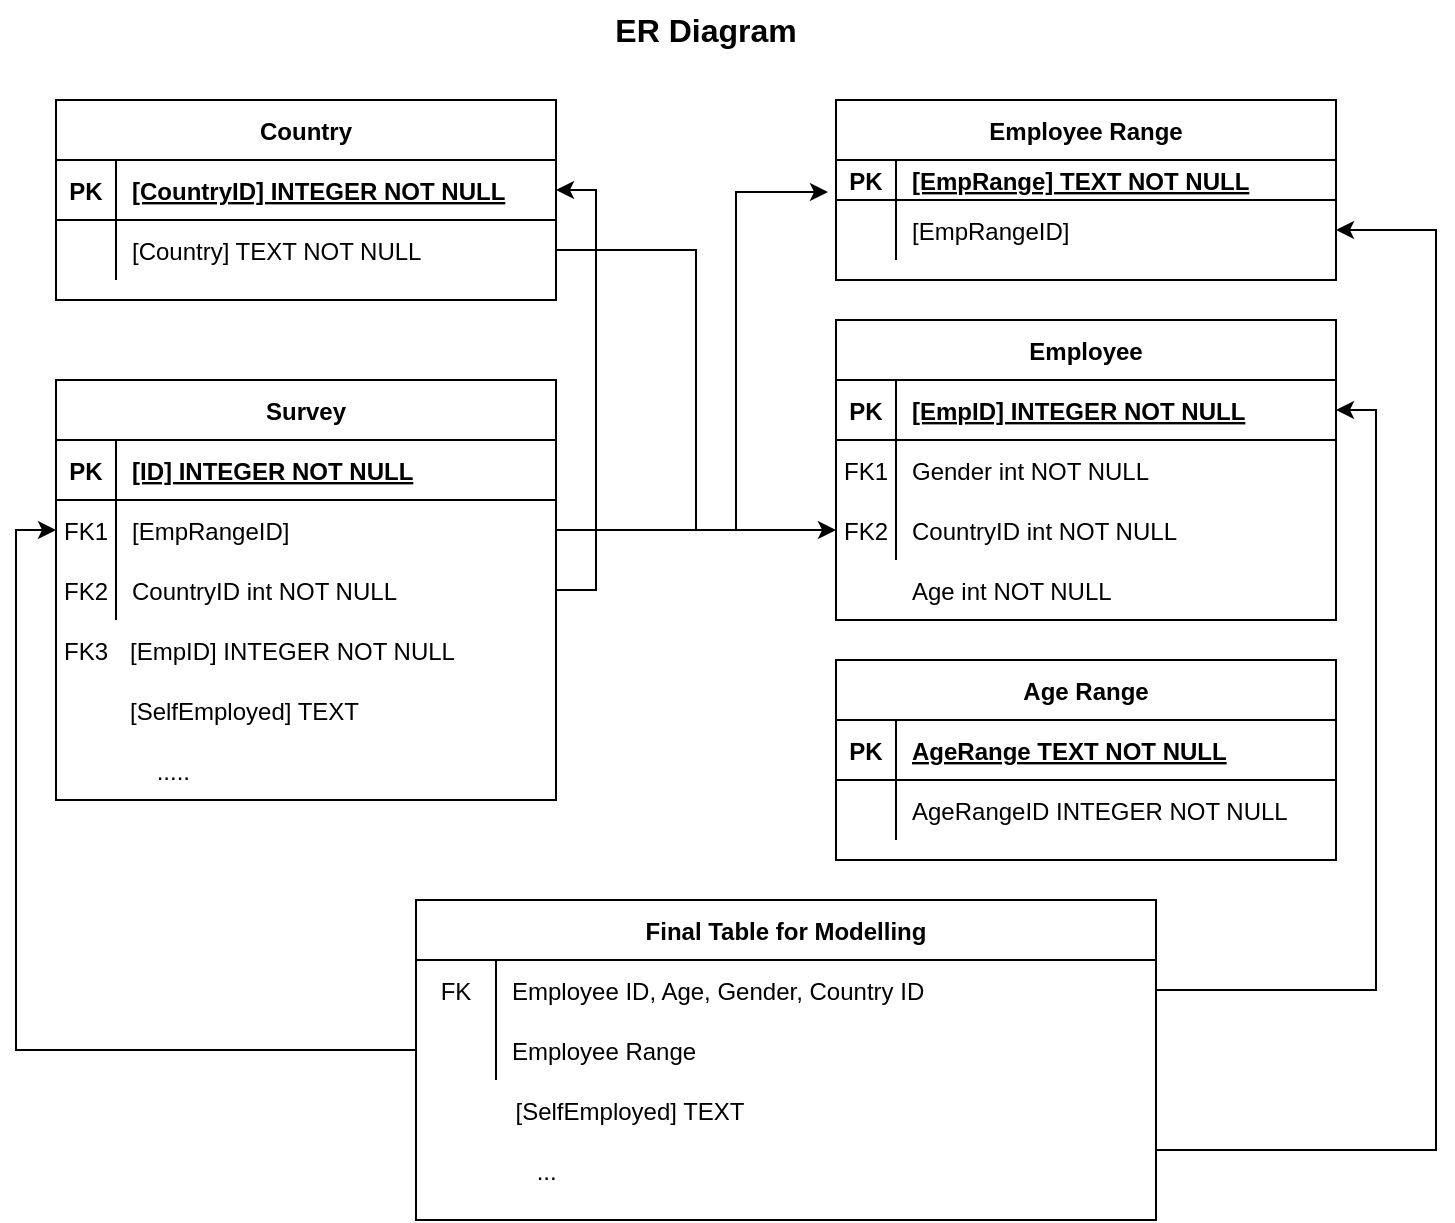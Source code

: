 <mxfile version="20.7.3" type="device"><diagram id="R2lEEEUBdFMjLlhIrx00" name="Page-1"><mxGraphModel dx="1272" dy="821" grid="1" gridSize="10" guides="1" tooltips="1" connect="1" arrows="1" fold="1" page="1" pageScale="1" pageWidth="850" pageHeight="1100" math="0" shadow="0" extFonts="Permanent Marker^https://fonts.googleapis.com/css?family=Permanent+Marker"><root><mxCell id="0"/><mxCell id="1" parent="0"/><mxCell id="C-vyLk0tnHw3VtMMgP7b-23" value="Age Range" style="shape=table;startSize=30;container=1;collapsible=1;childLayout=tableLayout;fixedRows=1;rowLines=0;fontStyle=1;align=center;resizeLast=1;" parent="1" vertex="1"><mxGeometry x="470" y="360" width="250" height="100" as="geometry"/></mxCell><mxCell id="C-vyLk0tnHw3VtMMgP7b-24" value="" style="shape=partialRectangle;collapsible=0;dropTarget=0;pointerEvents=0;fillColor=none;points=[[0,0.5],[1,0.5]];portConstraint=eastwest;top=0;left=0;right=0;bottom=1;" parent="C-vyLk0tnHw3VtMMgP7b-23" vertex="1"><mxGeometry y="30" width="250" height="30" as="geometry"/></mxCell><mxCell id="C-vyLk0tnHw3VtMMgP7b-25" value="PK" style="shape=partialRectangle;overflow=hidden;connectable=0;fillColor=none;top=0;left=0;bottom=0;right=0;fontStyle=1;" parent="C-vyLk0tnHw3VtMMgP7b-24" vertex="1"><mxGeometry width="30" height="30" as="geometry"><mxRectangle width="30" height="30" as="alternateBounds"/></mxGeometry></mxCell><mxCell id="C-vyLk0tnHw3VtMMgP7b-26" value="AgeRange TEXT NOT NULL " style="shape=partialRectangle;overflow=hidden;connectable=0;fillColor=none;top=0;left=0;bottom=0;right=0;align=left;spacingLeft=6;fontStyle=5;" parent="C-vyLk0tnHw3VtMMgP7b-24" vertex="1"><mxGeometry x="30" width="220" height="30" as="geometry"><mxRectangle width="220" height="30" as="alternateBounds"/></mxGeometry></mxCell><mxCell id="C-vyLk0tnHw3VtMMgP7b-27" value="" style="shape=partialRectangle;collapsible=0;dropTarget=0;pointerEvents=0;fillColor=none;points=[[0,0.5],[1,0.5]];portConstraint=eastwest;top=0;left=0;right=0;bottom=0;" parent="C-vyLk0tnHw3VtMMgP7b-23" vertex="1"><mxGeometry y="60" width="250" height="30" as="geometry"/></mxCell><mxCell id="C-vyLk0tnHw3VtMMgP7b-28" value="" style="shape=partialRectangle;overflow=hidden;connectable=0;fillColor=none;top=0;left=0;bottom=0;right=0;" parent="C-vyLk0tnHw3VtMMgP7b-27" vertex="1"><mxGeometry width="30" height="30" as="geometry"><mxRectangle width="30" height="30" as="alternateBounds"/></mxGeometry></mxCell><mxCell id="C-vyLk0tnHw3VtMMgP7b-29" value="AgeRangeID INTEGER NOT NULL" style="shape=partialRectangle;overflow=hidden;connectable=0;fillColor=none;top=0;left=0;bottom=0;right=0;align=left;spacingLeft=6;" parent="C-vyLk0tnHw3VtMMgP7b-27" vertex="1"><mxGeometry x="30" width="220" height="30" as="geometry"><mxRectangle width="220" height="30" as="alternateBounds"/></mxGeometry></mxCell><mxCell id="qqJi_m1hdz-8kfhwyn8Y-1" value="Country" style="shape=table;startSize=30;container=1;collapsible=1;childLayout=tableLayout;fixedRows=1;rowLines=0;fontStyle=1;align=center;resizeLast=1;" vertex="1" parent="1"><mxGeometry x="80" y="80" width="250" height="100" as="geometry"/></mxCell><mxCell id="qqJi_m1hdz-8kfhwyn8Y-2" value="" style="shape=partialRectangle;collapsible=0;dropTarget=0;pointerEvents=0;fillColor=none;points=[[0,0.5],[1,0.5]];portConstraint=eastwest;top=0;left=0;right=0;bottom=1;" vertex="1" parent="qqJi_m1hdz-8kfhwyn8Y-1"><mxGeometry y="30" width="250" height="30" as="geometry"/></mxCell><mxCell id="qqJi_m1hdz-8kfhwyn8Y-3" value="PK" style="shape=partialRectangle;overflow=hidden;connectable=0;fillColor=none;top=0;left=0;bottom=0;right=0;fontStyle=1;" vertex="1" parent="qqJi_m1hdz-8kfhwyn8Y-2"><mxGeometry width="30" height="30" as="geometry"><mxRectangle width="30" height="30" as="alternateBounds"/></mxGeometry></mxCell><mxCell id="qqJi_m1hdz-8kfhwyn8Y-4" value="[CountryID] INTEGER NOT NULL" style="shape=partialRectangle;overflow=hidden;connectable=0;fillColor=none;top=0;left=0;bottom=0;right=0;align=left;spacingLeft=6;fontStyle=5;" vertex="1" parent="qqJi_m1hdz-8kfhwyn8Y-2"><mxGeometry x="30" width="220" height="30" as="geometry"><mxRectangle width="220" height="30" as="alternateBounds"/></mxGeometry></mxCell><mxCell id="qqJi_m1hdz-8kfhwyn8Y-5" value="" style="shape=partialRectangle;collapsible=0;dropTarget=0;pointerEvents=0;fillColor=none;points=[[0,0.5],[1,0.5]];portConstraint=eastwest;top=0;left=0;right=0;bottom=0;" vertex="1" parent="qqJi_m1hdz-8kfhwyn8Y-1"><mxGeometry y="60" width="250" height="30" as="geometry"/></mxCell><mxCell id="qqJi_m1hdz-8kfhwyn8Y-6" value="" style="shape=partialRectangle;overflow=hidden;connectable=0;fillColor=none;top=0;left=0;bottom=0;right=0;" vertex="1" parent="qqJi_m1hdz-8kfhwyn8Y-5"><mxGeometry width="30" height="30" as="geometry"><mxRectangle width="30" height="30" as="alternateBounds"/></mxGeometry></mxCell><mxCell id="qqJi_m1hdz-8kfhwyn8Y-7" value="[Country] TEXT NOT NULL" style="shape=partialRectangle;overflow=hidden;connectable=0;fillColor=none;top=0;left=0;bottom=0;right=0;align=left;spacingLeft=6;" vertex="1" parent="qqJi_m1hdz-8kfhwyn8Y-5"><mxGeometry x="30" width="220" height="30" as="geometry"><mxRectangle width="220" height="30" as="alternateBounds"/></mxGeometry></mxCell><mxCell id="qqJi_m1hdz-8kfhwyn8Y-8" value="Employee Range" style="shape=table;startSize=30;container=1;collapsible=1;childLayout=tableLayout;fixedRows=1;rowLines=0;fontStyle=1;align=center;resizeLast=1;" vertex="1" parent="1"><mxGeometry x="470" y="80" width="250" height="90" as="geometry"/></mxCell><mxCell id="qqJi_m1hdz-8kfhwyn8Y-9" value="" style="shape=partialRectangle;collapsible=0;dropTarget=0;pointerEvents=0;fillColor=none;points=[[0,0.5],[1,0.5]];portConstraint=eastwest;top=0;left=0;right=0;bottom=1;" vertex="1" parent="qqJi_m1hdz-8kfhwyn8Y-8"><mxGeometry y="30" width="250" height="20" as="geometry"/></mxCell><mxCell id="qqJi_m1hdz-8kfhwyn8Y-10" value="PK" style="shape=partialRectangle;overflow=hidden;connectable=0;fillColor=none;top=0;left=0;bottom=0;right=0;fontStyle=1;" vertex="1" parent="qqJi_m1hdz-8kfhwyn8Y-9"><mxGeometry width="30" height="20" as="geometry"><mxRectangle width="30" height="20" as="alternateBounds"/></mxGeometry></mxCell><mxCell id="qqJi_m1hdz-8kfhwyn8Y-11" value="[EmpRange] TEXT NOT NULL" style="shape=partialRectangle;overflow=hidden;connectable=0;fillColor=none;top=0;left=0;bottom=0;right=0;align=left;spacingLeft=6;fontStyle=5;" vertex="1" parent="qqJi_m1hdz-8kfhwyn8Y-9"><mxGeometry x="30" width="220" height="20" as="geometry"><mxRectangle width="220" height="20" as="alternateBounds"/></mxGeometry></mxCell><mxCell id="qqJi_m1hdz-8kfhwyn8Y-12" value="" style="shape=partialRectangle;collapsible=0;dropTarget=0;pointerEvents=0;fillColor=none;points=[[0,0.5],[1,0.5]];portConstraint=eastwest;top=0;left=0;right=0;bottom=0;" vertex="1" parent="qqJi_m1hdz-8kfhwyn8Y-8"><mxGeometry y="50" width="250" height="30" as="geometry"/></mxCell><mxCell id="qqJi_m1hdz-8kfhwyn8Y-13" value="" style="shape=partialRectangle;overflow=hidden;connectable=0;fillColor=none;top=0;left=0;bottom=0;right=0;" vertex="1" parent="qqJi_m1hdz-8kfhwyn8Y-12"><mxGeometry width="30" height="30" as="geometry"><mxRectangle width="30" height="30" as="alternateBounds"/></mxGeometry></mxCell><mxCell id="qqJi_m1hdz-8kfhwyn8Y-14" value="[EmpRangeID]" style="shape=partialRectangle;overflow=hidden;connectable=0;fillColor=none;top=0;left=0;bottom=0;right=0;align=left;spacingLeft=6;" vertex="1" parent="qqJi_m1hdz-8kfhwyn8Y-12"><mxGeometry x="30" width="220" height="30" as="geometry"><mxRectangle width="220" height="30" as="alternateBounds"/></mxGeometry></mxCell><mxCell id="qqJi_m1hdz-8kfhwyn8Y-23" value="Employee" style="shape=table;startSize=30;container=1;collapsible=1;childLayout=tableLayout;fixedRows=1;rowLines=0;fontStyle=1;align=center;resizeLast=1;" vertex="1" parent="1"><mxGeometry x="470" y="190" width="250" height="150" as="geometry"/></mxCell><mxCell id="qqJi_m1hdz-8kfhwyn8Y-24" value="" style="shape=partialRectangle;collapsible=0;dropTarget=0;pointerEvents=0;fillColor=none;points=[[0,0.5],[1,0.5]];portConstraint=eastwest;top=0;left=0;right=0;bottom=1;" vertex="1" parent="qqJi_m1hdz-8kfhwyn8Y-23"><mxGeometry y="30" width="250" height="30" as="geometry"/></mxCell><mxCell id="qqJi_m1hdz-8kfhwyn8Y-25" value="PK" style="shape=partialRectangle;overflow=hidden;connectable=0;fillColor=none;top=0;left=0;bottom=0;right=0;fontStyle=1;" vertex="1" parent="qqJi_m1hdz-8kfhwyn8Y-24"><mxGeometry width="30" height="30" as="geometry"><mxRectangle width="30" height="30" as="alternateBounds"/></mxGeometry></mxCell><mxCell id="qqJi_m1hdz-8kfhwyn8Y-26" value="[EmpID] INTEGER NOT NULL" style="shape=partialRectangle;overflow=hidden;connectable=0;fillColor=none;top=0;left=0;bottom=0;right=0;align=left;spacingLeft=6;fontStyle=5;" vertex="1" parent="qqJi_m1hdz-8kfhwyn8Y-24"><mxGeometry x="30" width="220" height="30" as="geometry"><mxRectangle width="220" height="30" as="alternateBounds"/></mxGeometry></mxCell><mxCell id="qqJi_m1hdz-8kfhwyn8Y-27" value="" style="shape=partialRectangle;collapsible=0;dropTarget=0;pointerEvents=0;fillColor=none;points=[[0,0.5],[1,0.5]];portConstraint=eastwest;top=0;left=0;right=0;bottom=0;" vertex="1" parent="qqJi_m1hdz-8kfhwyn8Y-23"><mxGeometry y="60" width="250" height="30" as="geometry"/></mxCell><mxCell id="qqJi_m1hdz-8kfhwyn8Y-28" value="FK1" style="shape=partialRectangle;overflow=hidden;connectable=0;fillColor=none;top=0;left=0;bottom=0;right=0;" vertex="1" parent="qqJi_m1hdz-8kfhwyn8Y-27"><mxGeometry width="30" height="30" as="geometry"><mxRectangle width="30" height="30" as="alternateBounds"/></mxGeometry></mxCell><mxCell id="qqJi_m1hdz-8kfhwyn8Y-29" value="Gender int NOT NULL" style="shape=partialRectangle;overflow=hidden;connectable=0;fillColor=none;top=0;left=0;bottom=0;right=0;align=left;spacingLeft=6;" vertex="1" parent="qqJi_m1hdz-8kfhwyn8Y-27"><mxGeometry x="30" width="220" height="30" as="geometry"><mxRectangle width="220" height="30" as="alternateBounds"/></mxGeometry></mxCell><mxCell id="qqJi_m1hdz-8kfhwyn8Y-30" value="" style="shape=partialRectangle;collapsible=0;dropTarget=0;pointerEvents=0;fillColor=none;points=[[0,0.5],[1,0.5]];portConstraint=eastwest;top=0;left=0;right=0;bottom=0;" vertex="1" parent="qqJi_m1hdz-8kfhwyn8Y-23"><mxGeometry y="90" width="250" height="30" as="geometry"/></mxCell><mxCell id="qqJi_m1hdz-8kfhwyn8Y-31" value="FK2" style="shape=partialRectangle;overflow=hidden;connectable=0;fillColor=none;top=0;left=0;bottom=0;right=0;" vertex="1" parent="qqJi_m1hdz-8kfhwyn8Y-30"><mxGeometry width="30" height="30" as="geometry"><mxRectangle width="30" height="30" as="alternateBounds"/></mxGeometry></mxCell><mxCell id="qqJi_m1hdz-8kfhwyn8Y-32" value="CountryID int NOT NULL" style="shape=partialRectangle;overflow=hidden;connectable=0;fillColor=none;top=0;left=0;bottom=0;right=0;align=left;spacingLeft=6;" vertex="1" parent="qqJi_m1hdz-8kfhwyn8Y-30"><mxGeometry x="30" width="220" height="30" as="geometry"><mxRectangle width="220" height="30" as="alternateBounds"/></mxGeometry></mxCell><mxCell id="qqJi_m1hdz-8kfhwyn8Y-34" value="" style="shape=partialRectangle;collapsible=0;dropTarget=0;pointerEvents=0;fillColor=none;points=[[0,0.5],[1,0.5]];portConstraint=eastwest;top=0;left=0;right=0;bottom=0;" vertex="1" parent="1"><mxGeometry x="470" y="310" width="250" height="30" as="geometry"/></mxCell><mxCell id="qqJi_m1hdz-8kfhwyn8Y-35" value="" style="shape=partialRectangle;overflow=hidden;connectable=0;fillColor=none;top=0;left=0;bottom=0;right=0;" vertex="1" parent="qqJi_m1hdz-8kfhwyn8Y-34"><mxGeometry width="30" height="30" as="geometry"><mxRectangle width="30" height="30" as="alternateBounds"/></mxGeometry></mxCell><mxCell id="qqJi_m1hdz-8kfhwyn8Y-36" value="Age int NOT NULL" style="shape=partialRectangle;overflow=hidden;connectable=0;fillColor=none;top=0;left=0;bottom=0;right=0;align=left;spacingLeft=6;" vertex="1" parent="qqJi_m1hdz-8kfhwyn8Y-34"><mxGeometry x="30" width="220" height="30" as="geometry"><mxRectangle width="220" height="30" as="alternateBounds"/></mxGeometry></mxCell><mxCell id="qqJi_m1hdz-8kfhwyn8Y-37" value="Survey" style="shape=table;startSize=30;container=1;collapsible=1;childLayout=tableLayout;fixedRows=1;rowLines=0;fontStyle=1;align=center;resizeLast=1;" vertex="1" parent="1"><mxGeometry x="80" y="220" width="250" height="210" as="geometry"/></mxCell><mxCell id="qqJi_m1hdz-8kfhwyn8Y-38" value="" style="shape=partialRectangle;collapsible=0;dropTarget=0;pointerEvents=0;fillColor=none;points=[[0,0.5],[1,0.5]];portConstraint=eastwest;top=0;left=0;right=0;bottom=1;" vertex="1" parent="qqJi_m1hdz-8kfhwyn8Y-37"><mxGeometry y="30" width="250" height="30" as="geometry"/></mxCell><mxCell id="qqJi_m1hdz-8kfhwyn8Y-39" value="PK" style="shape=partialRectangle;overflow=hidden;connectable=0;fillColor=none;top=0;left=0;bottom=0;right=0;fontStyle=1;" vertex="1" parent="qqJi_m1hdz-8kfhwyn8Y-38"><mxGeometry width="30" height="30" as="geometry"><mxRectangle width="30" height="30" as="alternateBounds"/></mxGeometry></mxCell><mxCell id="qqJi_m1hdz-8kfhwyn8Y-40" value="[ID] INTEGER NOT NULL" style="shape=partialRectangle;overflow=hidden;connectable=0;fillColor=none;top=0;left=0;bottom=0;right=0;align=left;spacingLeft=6;fontStyle=5;" vertex="1" parent="qqJi_m1hdz-8kfhwyn8Y-38"><mxGeometry x="30" width="220" height="30" as="geometry"><mxRectangle width="220" height="30" as="alternateBounds"/></mxGeometry></mxCell><mxCell id="qqJi_m1hdz-8kfhwyn8Y-41" value="" style="shape=partialRectangle;collapsible=0;dropTarget=0;pointerEvents=0;fillColor=none;points=[[0,0.5],[1,0.5]];portConstraint=eastwest;top=0;left=0;right=0;bottom=0;" vertex="1" parent="qqJi_m1hdz-8kfhwyn8Y-37"><mxGeometry y="60" width="250" height="30" as="geometry"/></mxCell><mxCell id="qqJi_m1hdz-8kfhwyn8Y-42" value="FK1" style="shape=partialRectangle;overflow=hidden;connectable=0;fillColor=none;top=0;left=0;bottom=0;right=0;" vertex="1" parent="qqJi_m1hdz-8kfhwyn8Y-41"><mxGeometry width="30" height="30" as="geometry"><mxRectangle width="30" height="30" as="alternateBounds"/></mxGeometry></mxCell><mxCell id="qqJi_m1hdz-8kfhwyn8Y-43" value="[EmpRangeID]" style="shape=partialRectangle;overflow=hidden;connectable=0;fillColor=none;top=0;left=0;bottom=0;right=0;align=left;spacingLeft=6;" vertex="1" parent="qqJi_m1hdz-8kfhwyn8Y-41"><mxGeometry x="30" width="220" height="30" as="geometry"><mxRectangle width="220" height="30" as="alternateBounds"/></mxGeometry></mxCell><mxCell id="qqJi_m1hdz-8kfhwyn8Y-44" value="" style="shape=partialRectangle;collapsible=0;dropTarget=0;pointerEvents=0;fillColor=none;points=[[0,0.5],[1,0.5]];portConstraint=eastwest;top=0;left=0;right=0;bottom=0;" vertex="1" parent="qqJi_m1hdz-8kfhwyn8Y-37"><mxGeometry y="90" width="250" height="30" as="geometry"/></mxCell><mxCell id="qqJi_m1hdz-8kfhwyn8Y-45" value="FK2" style="shape=partialRectangle;overflow=hidden;connectable=0;fillColor=none;top=0;left=0;bottom=0;right=0;" vertex="1" parent="qqJi_m1hdz-8kfhwyn8Y-44"><mxGeometry width="30" height="30" as="geometry"><mxRectangle width="30" height="30" as="alternateBounds"/></mxGeometry></mxCell><mxCell id="qqJi_m1hdz-8kfhwyn8Y-46" value="CountryID int NOT NULL" style="shape=partialRectangle;overflow=hidden;connectable=0;fillColor=none;top=0;left=0;bottom=0;right=0;align=left;spacingLeft=6;" vertex="1" parent="qqJi_m1hdz-8kfhwyn8Y-44"><mxGeometry x="30" width="220" height="30" as="geometry"><mxRectangle width="220" height="30" as="alternateBounds"/></mxGeometry></mxCell><mxCell id="qqJi_m1hdz-8kfhwyn8Y-47" style="edgeStyle=orthogonalEdgeStyle;rounded=0;orthogonalLoop=1;jettySize=auto;html=1;exitX=1;exitY=0.5;exitDx=0;exitDy=0;entryX=0;entryY=0.5;entryDx=0;entryDy=0;" edge="1" parent="1" source="qqJi_m1hdz-8kfhwyn8Y-5" target="qqJi_m1hdz-8kfhwyn8Y-30"><mxGeometry relative="1" as="geometry"/></mxCell><mxCell id="qqJi_m1hdz-8kfhwyn8Y-52" value="" style="shape=partialRectangle;collapsible=0;dropTarget=0;pointerEvents=0;fillColor=none;points=[[0,0.5],[1,0.5]];portConstraint=eastwest;top=0;left=0;right=0;bottom=0;" vertex="1" parent="1"><mxGeometry x="80" y="340" width="250" height="30" as="geometry"/></mxCell><mxCell id="qqJi_m1hdz-8kfhwyn8Y-53" value="FK3" style="shape=partialRectangle;overflow=hidden;connectable=0;fillColor=none;top=0;left=0;bottom=0;right=0;" vertex="1" parent="qqJi_m1hdz-8kfhwyn8Y-52"><mxGeometry width="30" height="30" as="geometry"><mxRectangle width="30" height="30" as="alternateBounds"/></mxGeometry></mxCell><mxCell id="qqJi_m1hdz-8kfhwyn8Y-54" value="[EmpID] INTEGER NOT NULL" style="shape=partialRectangle;overflow=hidden;connectable=0;fillColor=none;top=0;left=0;bottom=0;right=0;align=left;spacingLeft=6;" vertex="1" parent="qqJi_m1hdz-8kfhwyn8Y-52"><mxGeometry x="29" width="220" height="30" as="geometry"><mxRectangle width="220" height="30" as="alternateBounds"/></mxGeometry></mxCell><mxCell id="qqJi_m1hdz-8kfhwyn8Y-56" value="" style="shape=partialRectangle;collapsible=0;dropTarget=0;pointerEvents=0;fillColor=none;points=[[0,0.5],[1,0.5]];portConstraint=eastwest;top=0;left=0;right=0;bottom=0;" vertex="1" parent="1"><mxGeometry x="80" y="370" width="250" height="30" as="geometry"/></mxCell><mxCell id="qqJi_m1hdz-8kfhwyn8Y-57" value="" style="shape=partialRectangle;overflow=hidden;connectable=0;fillColor=none;top=0;left=0;bottom=0;right=0;" vertex="1" parent="qqJi_m1hdz-8kfhwyn8Y-56"><mxGeometry width="30" height="30" as="geometry"><mxRectangle width="30" height="30" as="alternateBounds"/></mxGeometry></mxCell><mxCell id="qqJi_m1hdz-8kfhwyn8Y-58" value="[SelfEmployed] TEXT" style="shape=partialRectangle;overflow=hidden;connectable=0;fillColor=none;top=0;left=0;bottom=0;right=0;align=left;spacingLeft=6;" vertex="1" parent="qqJi_m1hdz-8kfhwyn8Y-56"><mxGeometry x="29" width="220" height="30" as="geometry"><mxRectangle width="220" height="30" as="alternateBounds"/></mxGeometry></mxCell><mxCell id="qqJi_m1hdz-8kfhwyn8Y-59" value="" style="shape=partialRectangle;collapsible=0;dropTarget=0;pointerEvents=0;fillColor=none;points=[[0,0.5],[1,0.5]];portConstraint=eastwest;top=0;left=0;right=0;bottom=0;" vertex="1" parent="1"><mxGeometry x="80" y="400" width="250" height="30" as="geometry"/></mxCell><mxCell id="qqJi_m1hdz-8kfhwyn8Y-60" value="" style="shape=partialRectangle;overflow=hidden;connectable=0;fillColor=none;top=0;left=0;bottom=0;right=0;" vertex="1" parent="qqJi_m1hdz-8kfhwyn8Y-59"><mxGeometry width="30" height="30" as="geometry"><mxRectangle width="30" height="30" as="alternateBounds"/></mxGeometry></mxCell><mxCell id="qqJi_m1hdz-8kfhwyn8Y-61" value="    ....." style="shape=partialRectangle;overflow=hidden;connectable=0;fillColor=none;top=0;left=0;bottom=0;right=0;align=left;spacingLeft=6;" vertex="1" parent="qqJi_m1hdz-8kfhwyn8Y-59"><mxGeometry x="29" width="220" height="30" as="geometry"><mxRectangle width="220" height="30" as="alternateBounds"/></mxGeometry></mxCell><mxCell id="qqJi_m1hdz-8kfhwyn8Y-62" value="Final Table for Modelling" style="shape=table;startSize=30;container=1;collapsible=1;childLayout=tableLayout;fixedRows=1;rowLines=0;fontStyle=1;align=center;resizeLast=1;" vertex="1" parent="1"><mxGeometry x="260" y="480" width="370" height="160" as="geometry"/></mxCell><mxCell id="qqJi_m1hdz-8kfhwyn8Y-66" value="" style="shape=partialRectangle;collapsible=0;dropTarget=0;pointerEvents=0;fillColor=none;points=[[0,0.5],[1,0.5]];portConstraint=eastwest;top=0;left=0;right=0;bottom=0;" vertex="1" parent="qqJi_m1hdz-8kfhwyn8Y-62"><mxGeometry y="30" width="370" height="30" as="geometry"/></mxCell><mxCell id="qqJi_m1hdz-8kfhwyn8Y-67" value="FK" style="shape=partialRectangle;overflow=hidden;connectable=0;fillColor=none;top=0;left=0;bottom=0;right=0;" vertex="1" parent="qqJi_m1hdz-8kfhwyn8Y-66"><mxGeometry width="40" height="30" as="geometry"><mxRectangle width="40" height="30" as="alternateBounds"/></mxGeometry></mxCell><mxCell id="qqJi_m1hdz-8kfhwyn8Y-68" value="Employee ID, Age, Gender, Country ID" style="shape=partialRectangle;overflow=hidden;connectable=0;fillColor=none;top=0;left=0;bottom=0;right=0;align=left;spacingLeft=6;" vertex="1" parent="qqJi_m1hdz-8kfhwyn8Y-66"><mxGeometry x="40" width="330" height="30" as="geometry"><mxRectangle width="330" height="30" as="alternateBounds"/></mxGeometry></mxCell><mxCell id="qqJi_m1hdz-8kfhwyn8Y-69" value="" style="shape=partialRectangle;collapsible=0;dropTarget=0;pointerEvents=0;fillColor=none;points=[[0,0.5],[1,0.5]];portConstraint=eastwest;top=0;left=0;right=0;bottom=0;" vertex="1" parent="qqJi_m1hdz-8kfhwyn8Y-62"><mxGeometry y="60" width="370" height="30" as="geometry"/></mxCell><mxCell id="qqJi_m1hdz-8kfhwyn8Y-70" value="" style="shape=partialRectangle;overflow=hidden;connectable=0;fillColor=none;top=0;left=0;bottom=0;right=0;" vertex="1" parent="qqJi_m1hdz-8kfhwyn8Y-69"><mxGeometry width="40" height="30" as="geometry"><mxRectangle width="40" height="30" as="alternateBounds"/></mxGeometry></mxCell><mxCell id="qqJi_m1hdz-8kfhwyn8Y-71" value="Employee Range" style="shape=partialRectangle;overflow=hidden;connectable=0;fillColor=none;top=0;left=0;bottom=0;right=0;align=left;spacingLeft=6;" vertex="1" parent="qqJi_m1hdz-8kfhwyn8Y-69"><mxGeometry x="40" width="330" height="30" as="geometry"><mxRectangle width="330" height="30" as="alternateBounds"/></mxGeometry></mxCell><mxCell id="qqJi_m1hdz-8kfhwyn8Y-82" style="edgeStyle=orthogonalEdgeStyle;rounded=0;orthogonalLoop=1;jettySize=auto;html=1;exitX=1;exitY=0.5;exitDx=0;exitDy=0;entryX=1;entryY=0.5;entryDx=0;entryDy=0;" edge="1" parent="1" source="qqJi_m1hdz-8kfhwyn8Y-66" target="qqJi_m1hdz-8kfhwyn8Y-12"><mxGeometry relative="1" as="geometry"><mxPoint x="750" y="200" as="targetPoint"/><Array as="points"><mxPoint x="770" y="605"/><mxPoint x="770" y="145"/></Array></mxGeometry></mxCell><mxCell id="qqJi_m1hdz-8kfhwyn8Y-84" style="edgeStyle=orthogonalEdgeStyle;rounded=0;orthogonalLoop=1;jettySize=auto;html=1;exitX=1;exitY=0.5;exitDx=0;exitDy=0;entryX=-0.016;entryY=-0.133;entryDx=0;entryDy=0;entryPerimeter=0;" edge="1" parent="1" source="qqJi_m1hdz-8kfhwyn8Y-41" target="qqJi_m1hdz-8kfhwyn8Y-12"><mxGeometry relative="1" as="geometry"><Array as="points"><mxPoint x="420" y="295"/><mxPoint x="420" y="126"/></Array></mxGeometry></mxCell><mxCell id="qqJi_m1hdz-8kfhwyn8Y-85" style="edgeStyle=orthogonalEdgeStyle;rounded=0;orthogonalLoop=1;jettySize=auto;html=1;exitX=1;exitY=0.5;exitDx=0;exitDy=0;entryX=1;entryY=0.5;entryDx=0;entryDy=0;" edge="1" parent="1" source="qqJi_m1hdz-8kfhwyn8Y-44" target="qqJi_m1hdz-8kfhwyn8Y-2"><mxGeometry relative="1" as="geometry"/></mxCell><mxCell id="qqJi_m1hdz-8kfhwyn8Y-86" value="" style="shape=partialRectangle;collapsible=0;dropTarget=0;pointerEvents=0;fillColor=none;points=[[0,0.5],[1,0.5]];portConstraint=eastwest;top=0;left=0;right=0;bottom=0;" vertex="1" parent="1"><mxGeometry x="260" y="570" width="360" height="30" as="geometry"/></mxCell><mxCell id="qqJi_m1hdz-8kfhwyn8Y-87" value="" style="shape=partialRectangle;overflow=hidden;connectable=0;fillColor=none;top=0;left=0;bottom=0;right=0;" vertex="1" parent="qqJi_m1hdz-8kfhwyn8Y-86"><mxGeometry width="43.2" height="30" as="geometry"><mxRectangle width="30" height="30" as="alternateBounds"/></mxGeometry></mxCell><mxCell id="qqJi_m1hdz-8kfhwyn8Y-88" value="[SelfEmployed] TEXT" style="shape=partialRectangle;overflow=hidden;connectable=0;fillColor=none;top=0;left=0;bottom=0;right=0;align=left;spacingLeft=6;" vertex="1" parent="qqJi_m1hdz-8kfhwyn8Y-86"><mxGeometry x="41.76" width="316.8" height="30" as="geometry"><mxRectangle width="220" height="30" as="alternateBounds"/></mxGeometry></mxCell><mxCell id="qqJi_m1hdz-8kfhwyn8Y-89" style="edgeStyle=orthogonalEdgeStyle;rounded=0;orthogonalLoop=1;jettySize=auto;html=1;exitX=1;exitY=0.5;exitDx=0;exitDy=0;entryX=1;entryY=0.5;entryDx=0;entryDy=0;" edge="1" parent="1" source="qqJi_m1hdz-8kfhwyn8Y-66" target="qqJi_m1hdz-8kfhwyn8Y-24"><mxGeometry relative="1" as="geometry"><mxPoint x="740" y="240" as="targetPoint"/></mxGeometry></mxCell><mxCell id="qqJi_m1hdz-8kfhwyn8Y-90" style="edgeStyle=orthogonalEdgeStyle;rounded=0;orthogonalLoop=1;jettySize=auto;html=1;exitX=0;exitY=0.5;exitDx=0;exitDy=0;entryX=0;entryY=0.5;entryDx=0;entryDy=0;" edge="1" parent="1" source="qqJi_m1hdz-8kfhwyn8Y-69" target="qqJi_m1hdz-8kfhwyn8Y-41"><mxGeometry relative="1" as="geometry"/></mxCell><mxCell id="qqJi_m1hdz-8kfhwyn8Y-91" value="" style="shape=partialRectangle;collapsible=0;dropTarget=0;pointerEvents=0;fillColor=none;points=[[0,0.5],[1,0.5]];portConstraint=eastwest;top=0;left=0;right=0;bottom=0;" vertex="1" parent="1"><mxGeometry x="270" y="600" width="250" height="30" as="geometry"/></mxCell><mxCell id="qqJi_m1hdz-8kfhwyn8Y-92" value="" style="shape=partialRectangle;overflow=hidden;connectable=0;fillColor=none;top=0;left=0;bottom=0;right=0;" vertex="1" parent="qqJi_m1hdz-8kfhwyn8Y-91"><mxGeometry width="30" height="30" as="geometry"><mxRectangle width="30" height="30" as="alternateBounds"/></mxGeometry></mxCell><mxCell id="qqJi_m1hdz-8kfhwyn8Y-93" value="    ..." style="shape=partialRectangle;overflow=hidden;connectable=0;fillColor=none;top=0;left=0;bottom=0;right=0;align=left;spacingLeft=6;" vertex="1" parent="qqJi_m1hdz-8kfhwyn8Y-91"><mxGeometry x="29" width="220" height="30" as="geometry"><mxRectangle width="220" height="30" as="alternateBounds"/></mxGeometry></mxCell><mxCell id="qqJi_m1hdz-8kfhwyn8Y-94" value="&lt;b&gt;&lt;font style=&quot;font-size: 16px;&quot;&gt;ER Diagram&lt;/font&gt;&lt;/b&gt;" style="text;strokeColor=none;align=center;fillColor=none;html=1;verticalAlign=middle;whiteSpace=wrap;rounded=0;" vertex="1" parent="1"><mxGeometry x="320" y="30" width="170" height="30" as="geometry"/></mxCell></root></mxGraphModel></diagram></mxfile>